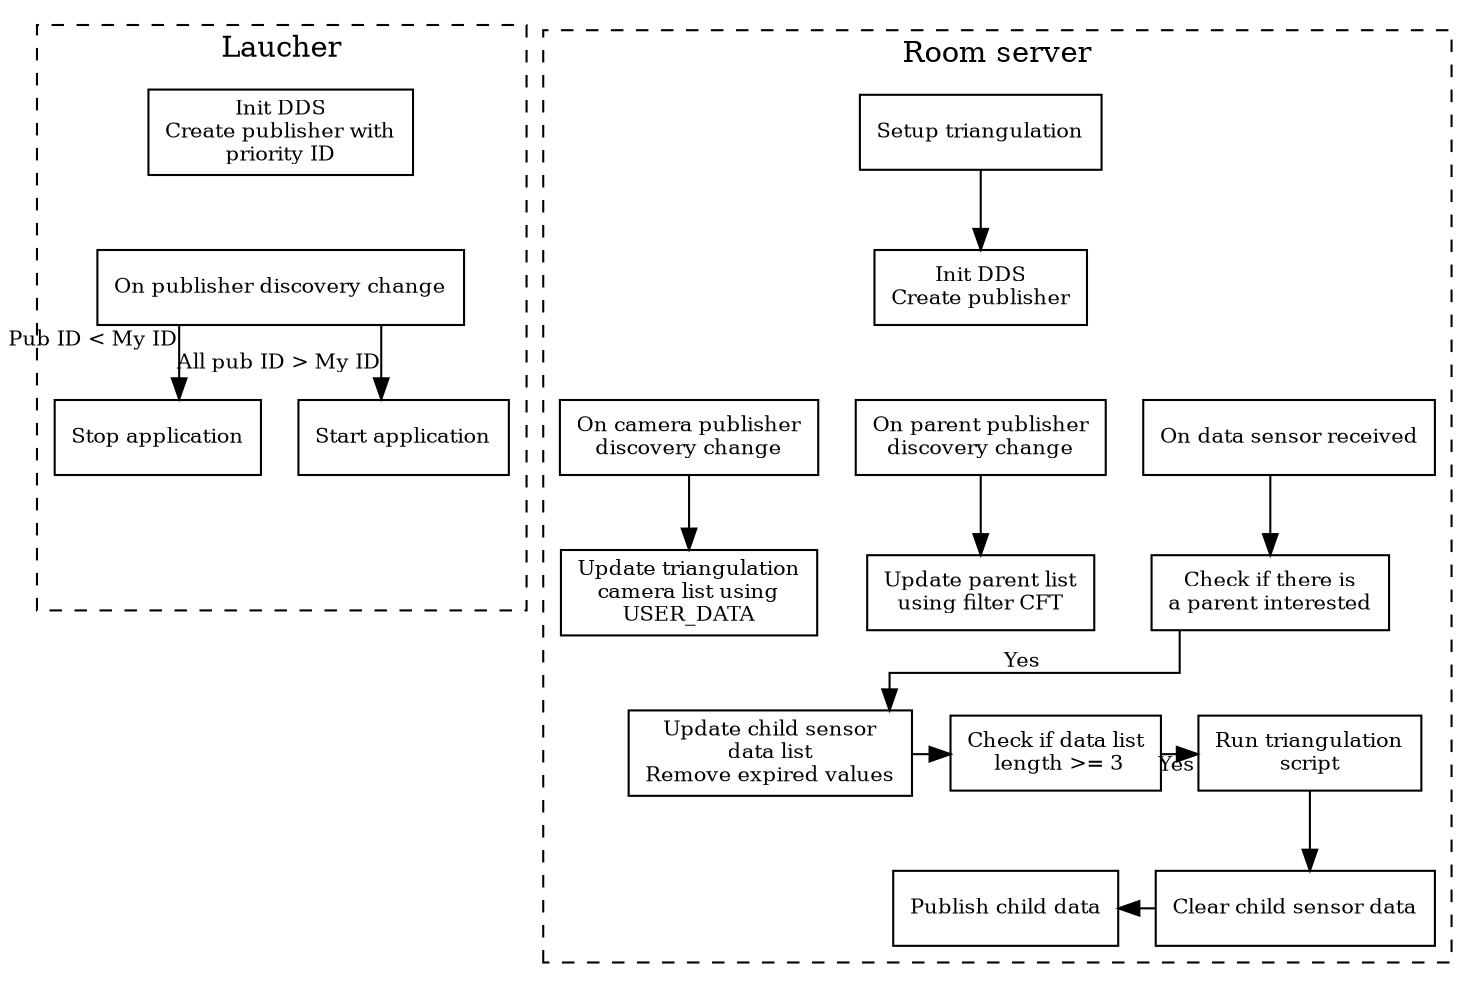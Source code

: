 digraph server {
    graph [splines = ortho];
    node [fontsize = 10]
    edge [fontsize = 10]

    subgraph cluster_0 {
        label = "Laucher"
        style = "dashed";

        node [shape = box]
            lan_start [label = "Init DDS\nCreate publisher with\npriority ID"];
            lan_onPub [label = "On publisher discovery change"];
            lan_stop [label = "Stop application"];
            lan_init [label = "Start application"];

        lan_width [style = "invisible", label = "", height = "0", width = "3"];

        lan_start -> lan_onPub [style = invisible, arrowhead = none];
        lan_onPub -> lan_stop [xlabel = "Pub ID < My ID"];
        lan_onPub -> lan_init [xlabel = "All pub ID > My ID"];
        lan_stop -> lan_width [style = invisible, arrowhead = none];
    }

    subgraph cluster_1 {
        label = "Room server"
        //rank = "same";
        style = "dashed";

        node [shape = box]
            initTriang   [label = "Setup triangulation"];
            initDDS      [label = "Init DDS\nCreate publisher"];
            onCamPub     [label = "On camera publisher\ndiscovery change"];
            updateCam    [label = "Update triangulation\ncamera list using\nUSER_DATA"];
            onParentSub  [label = "On parent publisher\ndiscovery change"];
            updatePar    [label = "Update parent list\nusing filter CFT"];
            onDataSensor [label = "On data sensor received"];
            checkParent  [label = "Check if there is\na parent interested"];
            updateData   [label = "Update child sensor\ndata list\nRemove expired values"];
            checkData    [label = "Check if data list\n length >= 3"];
            triangulate  [label = "Run triangulation\nscript"];
            clearData    [label = "Clear child sensor data"]
            pubData      [label = "Publish child data"];

        serv_width [style = "invisible", label = "", height = "0", width = "0"];

        initTriang -> initDDS;
        initDDS -> onCamPub [style = "invisible", arrowhead = none];
        initDDS -> onParentSub [style = "invisible", arrowhead = none];
        initDDS -> onDataSensor [style = "invisible", arrowhead = none];
        onCamPub -> updateCam;
        onParentSub -> updatePar;
        onDataSensor -> checkParent;
        checkParent -> updateData [xlabel = "Yes "];
        {rank=same;updateData -> checkData;
        checkData -> triangulate [xlabel = "Yes "]; }
        triangulate -> clearData;
        { rank=same; pubData -> clearData [dir=back]; }
    }
}
